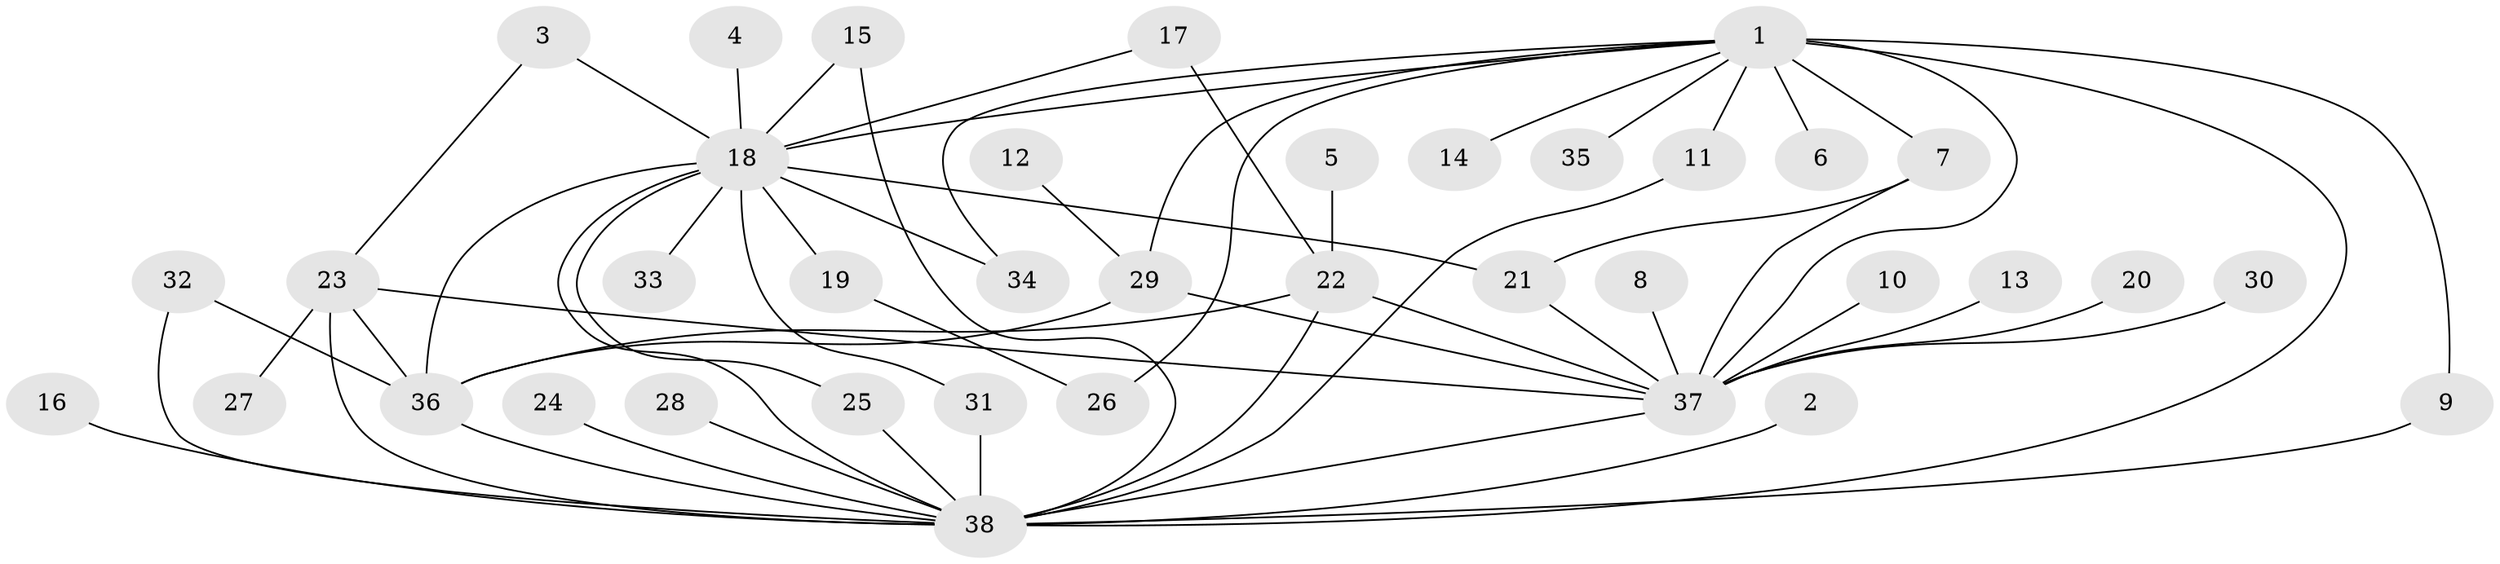 // original degree distribution, {14: 0.013513513513513514, 10: 0.013513513513513514, 2: 0.2972972972972973, 5: 0.05405405405405406, 15: 0.02702702702702703, 4: 0.05405405405405406, 1: 0.3918918918918919, 7: 0.013513513513513514, 3: 0.13513513513513514}
// Generated by graph-tools (version 1.1) at 2025/49/03/09/25 03:49:46]
// undirected, 38 vertices, 59 edges
graph export_dot {
graph [start="1"]
  node [color=gray90,style=filled];
  1;
  2;
  3;
  4;
  5;
  6;
  7;
  8;
  9;
  10;
  11;
  12;
  13;
  14;
  15;
  16;
  17;
  18;
  19;
  20;
  21;
  22;
  23;
  24;
  25;
  26;
  27;
  28;
  29;
  30;
  31;
  32;
  33;
  34;
  35;
  36;
  37;
  38;
  1 -- 6 [weight=1.0];
  1 -- 7 [weight=1.0];
  1 -- 9 [weight=1.0];
  1 -- 11 [weight=1.0];
  1 -- 14 [weight=1.0];
  1 -- 18 [weight=1.0];
  1 -- 26 [weight=1.0];
  1 -- 29 [weight=1.0];
  1 -- 34 [weight=1.0];
  1 -- 35 [weight=1.0];
  1 -- 37 [weight=2.0];
  1 -- 38 [weight=2.0];
  2 -- 38 [weight=1.0];
  3 -- 18 [weight=1.0];
  3 -- 23 [weight=1.0];
  4 -- 18 [weight=1.0];
  5 -- 22 [weight=1.0];
  7 -- 21 [weight=1.0];
  7 -- 37 [weight=1.0];
  8 -- 37 [weight=1.0];
  9 -- 38 [weight=1.0];
  10 -- 37 [weight=1.0];
  11 -- 38 [weight=1.0];
  12 -- 29 [weight=1.0];
  13 -- 37 [weight=1.0];
  15 -- 18 [weight=1.0];
  15 -- 38 [weight=1.0];
  16 -- 38 [weight=1.0];
  17 -- 18 [weight=1.0];
  17 -- 22 [weight=2.0];
  18 -- 19 [weight=1.0];
  18 -- 21 [weight=1.0];
  18 -- 25 [weight=1.0];
  18 -- 31 [weight=1.0];
  18 -- 33 [weight=1.0];
  18 -- 34 [weight=1.0];
  18 -- 36 [weight=1.0];
  18 -- 38 [weight=1.0];
  19 -- 26 [weight=1.0];
  20 -- 37 [weight=1.0];
  21 -- 37 [weight=1.0];
  22 -- 36 [weight=1.0];
  22 -- 37 [weight=1.0];
  22 -- 38 [weight=1.0];
  23 -- 27 [weight=1.0];
  23 -- 36 [weight=1.0];
  23 -- 37 [weight=1.0];
  23 -- 38 [weight=1.0];
  24 -- 38 [weight=1.0];
  25 -- 38 [weight=1.0];
  28 -- 38 [weight=1.0];
  29 -- 36 [weight=1.0];
  29 -- 37 [weight=1.0];
  30 -- 37 [weight=1.0];
  31 -- 38 [weight=1.0];
  32 -- 36 [weight=1.0];
  32 -- 38 [weight=1.0];
  36 -- 38 [weight=1.0];
  37 -- 38 [weight=1.0];
}
